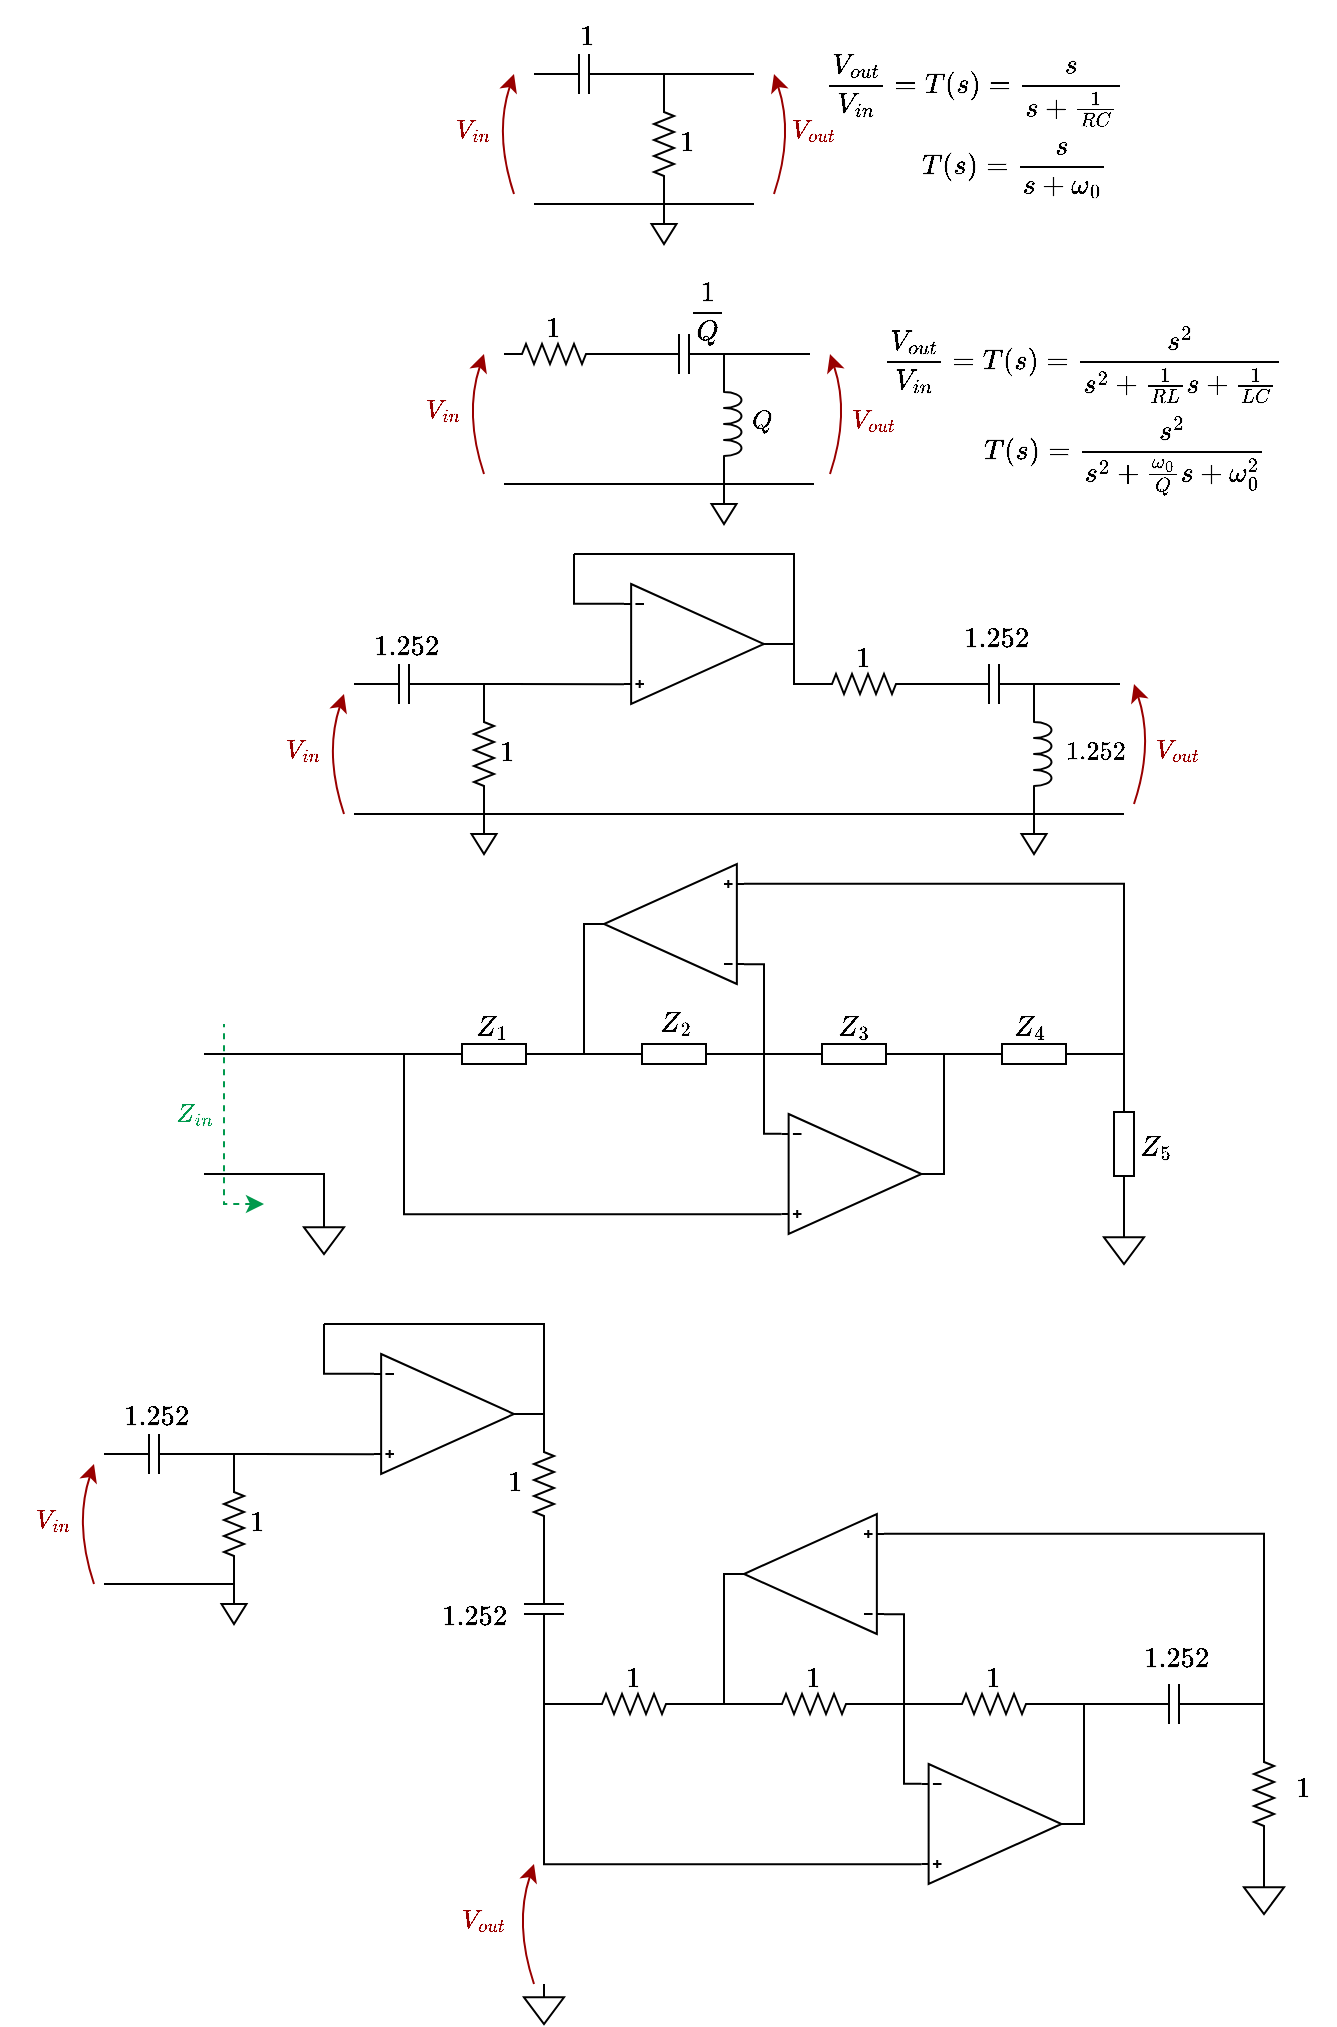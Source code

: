 <mxfile version="21.3.8">
  <diagram name="Page-1" id="eOSrGW5ciw-e_BV0woBC">
    <mxGraphModel dx="1049" dy="660" grid="0" gridSize="5" guides="1" tooltips="1" connect="1" arrows="1" fold="1" page="1" pageScale="1" pageWidth="850" pageHeight="1100" math="1" shadow="0">
      <root>
        <mxCell id="0" />
        <mxCell id="1" parent="0" />
        <mxCell id="_ooCLjamZLpzm85y09nx-1" style="rounded=0;orthogonalLoop=1;jettySize=auto;html=1;exitX=1;exitY=0.5;exitDx=0;exitDy=0;exitPerimeter=0;entryX=1;entryY=0.5;entryDx=0;entryDy=0;entryPerimeter=0;edgeStyle=orthogonalEdgeStyle;strokeWidth=1;endArrow=none;endFill=0;" edge="1" parent="1">
          <mxGeometry relative="1" as="geometry">
            <mxPoint x="420" y="50.0" as="targetPoint" />
            <mxPoint x="405" y="40" as="sourcePoint" />
          </mxGeometry>
        </mxCell>
        <mxCell id="_ooCLjamZLpzm85y09nx-3" style="edgeStyle=orthogonalEdgeStyle;shape=connector;rounded=0;orthogonalLoop=1;jettySize=auto;html=1;exitX=0;exitY=0.5;exitDx=0;exitDy=0;exitPerimeter=0;labelBackgroundColor=default;strokeColor=default;strokeWidth=1;fontFamily=Helvetica;fontSize=11;fontColor=default;endArrow=none;endFill=0;" edge="1" parent="1">
          <mxGeometry relative="1" as="geometry">
            <mxPoint x="355" y="105" as="targetPoint" />
            <mxPoint x="420" y="100.0" as="sourcePoint" />
            <Array as="points">
              <mxPoint x="420" y="105" />
            </Array>
          </mxGeometry>
        </mxCell>
        <mxCell id="_ooCLjamZLpzm85y09nx-4" style="edgeStyle=orthogonalEdgeStyle;shape=connector;rounded=0;orthogonalLoop=1;jettySize=auto;html=1;entryX=0.5;entryY=0;entryDx=0;entryDy=0;entryPerimeter=0;labelBackgroundColor=default;strokeColor=default;strokeWidth=1;fontFamily=Helvetica;fontSize=11;fontColor=default;endArrow=none;endFill=0;" edge="1" parent="1" target="_ooCLjamZLpzm85y09nx-7">
          <mxGeometry relative="1" as="geometry">
            <mxPoint x="420.006" y="100.0" as="sourcePoint" />
          </mxGeometry>
        </mxCell>
        <mxCell id="_ooCLjamZLpzm85y09nx-5" value="" style="endArrow=none;html=1;rounded=0;labelBackgroundColor=default;strokeColor=default;strokeWidth=1;fontFamily=Helvetica;fontSize=11;fontColor=default;shape=connector;" edge="1" parent="1">
          <mxGeometry width="50" height="50" relative="1" as="geometry">
            <mxPoint x="420" y="40" as="sourcePoint" />
            <mxPoint x="465" y="40" as="targetPoint" />
          </mxGeometry>
        </mxCell>
        <mxCell id="_ooCLjamZLpzm85y09nx-6" value="" style="endArrow=none;html=1;rounded=0;labelBackgroundColor=default;strokeColor=default;strokeWidth=1;fontFamily=Helvetica;fontSize=11;fontColor=default;shape=connector;" edge="1" parent="1">
          <mxGeometry width="50" height="50" relative="1" as="geometry">
            <mxPoint x="420" y="105" as="sourcePoint" />
            <mxPoint x="465" y="105" as="targetPoint" />
          </mxGeometry>
        </mxCell>
        <mxCell id="_ooCLjamZLpzm85y09nx-7" value="" style="pointerEvents=1;verticalLabelPosition=bottom;shadow=0;dashed=0;align=center;html=1;verticalAlign=top;shape=mxgraph.electrical.signal_sources.signal_ground;fontFamily=Helvetica;fontSize=11;fontColor=default;" vertex="1" parent="1">
          <mxGeometry x="413.75" y="110" width="12.5" height="15" as="geometry" />
        </mxCell>
        <mxCell id="_ooCLjamZLpzm85y09nx-8" value="$$V_{in}$$" style="text;html=1;strokeColor=none;fillColor=none;align=center;verticalAlign=middle;whiteSpace=wrap;rounded=0;fontSize=11;fontFamily=Helvetica;fontColor=#990000;" vertex="1" parent="1">
          <mxGeometry x="315" y="60" width="20" height="15" as="geometry" />
        </mxCell>
        <mxCell id="_ooCLjamZLpzm85y09nx-9" value="" style="curved=1;endArrow=classic;html=1;rounded=0;labelBackgroundColor=default;strokeColor=#990000;strokeWidth=1;fontFamily=Helvetica;fontSize=11;fontColor=#990000;shape=connector;" edge="1" parent="1">
          <mxGeometry width="50" height="50" relative="1" as="geometry">
            <mxPoint x="345" y="100" as="sourcePoint" />
            <mxPoint x="345" y="40" as="targetPoint" />
            <Array as="points">
              <mxPoint x="335" y="70" />
            </Array>
          </mxGeometry>
        </mxCell>
        <mxCell id="_ooCLjamZLpzm85y09nx-10" value="" style="curved=1;endArrow=classic;html=1;rounded=0;labelBackgroundColor=default;strokeColor=#990000;strokeWidth=1;fontFamily=Helvetica;fontSize=11;fontColor=#990000;shape=connector;" edge="1" parent="1">
          <mxGeometry width="50" height="50" relative="1" as="geometry">
            <mxPoint x="475" y="100" as="sourcePoint" />
            <mxPoint x="475" y="40" as="targetPoint" />
            <Array as="points">
              <mxPoint x="485" y="70" />
            </Array>
          </mxGeometry>
        </mxCell>
        <mxCell id="_ooCLjamZLpzm85y09nx-11" value="$$V_{out}$$" style="text;html=1;strokeColor=none;fillColor=none;align=center;verticalAlign=middle;whiteSpace=wrap;rounded=0;fontSize=11;fontFamily=Helvetica;fontColor=#990000;" vertex="1" parent="1">
          <mxGeometry x="485" y="60" width="20" height="15" as="geometry" />
        </mxCell>
        <mxCell id="_ooCLjamZLpzm85y09nx-17" value="$$1$$" style="pointerEvents=1;verticalLabelPosition=bottom;shadow=0;dashed=0;align=center;html=1;verticalAlign=top;shape=mxgraph.electrical.resistors.resistor_2;movableLabel=1;direction=south;" vertex="1" parent="1">
          <mxGeometry x="415" y="50" width="10" height="50" as="geometry">
            <mxPoint x="11" y="-51" as="offset" />
          </mxGeometry>
        </mxCell>
        <mxCell id="_ooCLjamZLpzm85y09nx-18" value="$$1$$" style="pointerEvents=1;verticalLabelPosition=bottom;shadow=0;dashed=0;align=center;verticalAlign=top;shape=mxgraph.electrical.capacitors.capacitor_1;rotation=0;movableLabel=1;html=1;direction=west;" vertex="1" parent="1">
          <mxGeometry x="355" y="30" width="50" height="20" as="geometry">
            <mxPoint x="1" y="-54" as="offset" />
          </mxGeometry>
        </mxCell>
        <mxCell id="_ooCLjamZLpzm85y09nx-19" value="$$1$$" style="pointerEvents=1;verticalLabelPosition=bottom;shadow=0;dashed=0;align=center;html=1;verticalAlign=top;shape=mxgraph.electrical.resistors.resistor_2;movableLabel=1;" vertex="1" parent="1">
          <mxGeometry x="340" y="175" width="50" height="10" as="geometry">
            <mxPoint x="-1" y="-43" as="offset" />
          </mxGeometry>
        </mxCell>
        <mxCell id="_ooCLjamZLpzm85y09nx-20" style="edgeStyle=orthogonalEdgeStyle;shape=connector;rounded=0;orthogonalLoop=1;jettySize=auto;html=1;labelBackgroundColor=default;strokeColor=default;strokeWidth=1;fontFamily=Helvetica;fontSize=11;fontColor=default;endArrow=none;endFill=0;" edge="1" parent="1">
          <mxGeometry relative="1" as="geometry">
            <mxPoint x="340" y="245" as="targetPoint" />
            <mxPoint x="450" y="245" as="sourcePoint" />
            <Array as="points">
              <mxPoint x="405" y="245" />
            </Array>
          </mxGeometry>
        </mxCell>
        <mxCell id="_ooCLjamZLpzm85y09nx-21" style="edgeStyle=orthogonalEdgeStyle;shape=connector;rounded=0;orthogonalLoop=1;jettySize=auto;html=1;entryX=0.5;entryY=0;entryDx=0;entryDy=0;entryPerimeter=0;labelBackgroundColor=default;strokeColor=default;strokeWidth=1;fontFamily=Helvetica;fontSize=11;fontColor=default;endArrow=none;endFill=0;" edge="1" parent="1" target="_ooCLjamZLpzm85y09nx-24">
          <mxGeometry relative="1" as="geometry">
            <mxPoint x="450.006" y="240.0" as="sourcePoint" />
          </mxGeometry>
        </mxCell>
        <mxCell id="_ooCLjamZLpzm85y09nx-22" value="" style="endArrow=none;html=1;rounded=0;labelBackgroundColor=default;strokeColor=default;strokeWidth=1;fontFamily=Helvetica;fontSize=11;fontColor=default;shape=connector;" edge="1" parent="1">
          <mxGeometry width="50" height="50" relative="1" as="geometry">
            <mxPoint x="448" y="180" as="sourcePoint" />
            <mxPoint x="493" y="180" as="targetPoint" />
          </mxGeometry>
        </mxCell>
        <mxCell id="_ooCLjamZLpzm85y09nx-23" value="" style="endArrow=none;html=1;rounded=0;labelBackgroundColor=default;strokeColor=default;strokeWidth=1;fontFamily=Helvetica;fontSize=11;fontColor=default;shape=connector;" edge="1" parent="1">
          <mxGeometry width="50" height="50" relative="1" as="geometry">
            <mxPoint x="450" y="245" as="sourcePoint" />
            <mxPoint x="495" y="245" as="targetPoint" />
          </mxGeometry>
        </mxCell>
        <mxCell id="_ooCLjamZLpzm85y09nx-24" value="" style="pointerEvents=1;verticalLabelPosition=bottom;shadow=0;dashed=0;align=center;html=1;verticalAlign=top;shape=mxgraph.electrical.signal_sources.signal_ground;fontFamily=Helvetica;fontSize=11;fontColor=default;" vertex="1" parent="1">
          <mxGeometry x="443.75" y="250" width="12.5" height="15" as="geometry" />
        </mxCell>
        <mxCell id="_ooCLjamZLpzm85y09nx-25" value="" style="curved=1;endArrow=classic;html=1;rounded=0;labelBackgroundColor=default;strokeColor=#990000;strokeWidth=1;fontFamily=Helvetica;fontSize=11;fontColor=#990000;shape=connector;" edge="1" parent="1">
          <mxGeometry width="50" height="50" relative="1" as="geometry">
            <mxPoint x="330" y="240" as="sourcePoint" />
            <mxPoint x="330" y="180" as="targetPoint" />
            <Array as="points">
              <mxPoint x="320" y="210" />
            </Array>
          </mxGeometry>
        </mxCell>
        <mxCell id="_ooCLjamZLpzm85y09nx-26" value="" style="curved=1;endArrow=classic;html=1;rounded=0;labelBackgroundColor=default;strokeColor=#990000;strokeWidth=1;fontFamily=Helvetica;fontSize=11;fontColor=#990000;shape=connector;" edge="1" parent="1">
          <mxGeometry width="50" height="50" relative="1" as="geometry">
            <mxPoint x="503" y="240" as="sourcePoint" />
            <mxPoint x="503" y="180" as="targetPoint" />
            <Array as="points">
              <mxPoint x="513" y="210" />
            </Array>
          </mxGeometry>
        </mxCell>
        <mxCell id="_ooCLjamZLpzm85y09nx-27" style="edgeStyle=orthogonalEdgeStyle;shape=connector;rounded=0;orthogonalLoop=1;jettySize=auto;html=1;exitX=0;exitY=0.5;exitDx=0;exitDy=0;exitPerimeter=0;entryX=1;entryY=1;entryDx=0;entryDy=0;entryPerimeter=0;labelBackgroundColor=default;strokeColor=default;strokeWidth=1;fontFamily=Helvetica;fontSize=11;fontColor=default;endArrow=none;endFill=0;" edge="1" parent="1">
          <mxGeometry relative="1" as="geometry">
            <mxPoint x="450" y="190" as="sourcePoint" />
            <mxPoint x="450" y="180" as="targetPoint" />
          </mxGeometry>
        </mxCell>
        <mxCell id="_ooCLjamZLpzm85y09nx-29" style="edgeStyle=orthogonalEdgeStyle;shape=connector;rounded=0;orthogonalLoop=1;jettySize=auto;html=1;exitX=0;exitY=1;exitDx=0;exitDy=0;exitPerimeter=0;entryX=1;entryY=0.5;entryDx=0;entryDy=0;entryPerimeter=0;labelBackgroundColor=default;strokeColor=default;strokeWidth=1;fontFamily=Helvetica;fontSize=11;fontColor=default;endArrow=none;endFill=0;" edge="1" parent="1" target="_ooCLjamZLpzm85y09nx-19">
          <mxGeometry relative="1" as="geometry">
            <mxPoint x="405" y="180" as="sourcePoint" />
          </mxGeometry>
        </mxCell>
        <mxCell id="_ooCLjamZLpzm85y09nx-31" value="$$V_{in}$$" style="text;html=1;strokeColor=none;fillColor=none;align=center;verticalAlign=middle;whiteSpace=wrap;rounded=0;fontSize=11;fontFamily=Helvetica;fontColor=#990000;" vertex="1" parent="1">
          <mxGeometry x="300" y="200" width="20" height="15" as="geometry" />
        </mxCell>
        <mxCell id="_ooCLjamZLpzm85y09nx-33" value="$$\frac{1}{Q}$$" style="pointerEvents=1;verticalLabelPosition=bottom;shadow=0;dashed=0;align=center;verticalAlign=top;shape=mxgraph.electrical.capacitors.capacitor_1;rotation=0;movableLabel=1;html=1;direction=west;" vertex="1" parent="1">
          <mxGeometry x="405" y="170" width="50" height="20" as="geometry">
            <mxPoint x="11" y="-65" as="offset" />
          </mxGeometry>
        </mxCell>
        <mxCell id="_ooCLjamZLpzm85y09nx-34" value="$$Q$$" style="pointerEvents=1;verticalLabelPosition=bottom;shadow=0;dashed=0;align=center;html=1;verticalAlign=top;shape=mxgraph.electrical.inductors.inductor_3;fontFamily=Helvetica;fontSize=11;fontColor=default;movableLabel=1;direction=south;" vertex="1" parent="1">
          <mxGeometry x="450" y="190" width="8.75" height="50" as="geometry">
            <mxPoint x="15" y="-51" as="offset" />
          </mxGeometry>
        </mxCell>
        <mxCell id="_ooCLjamZLpzm85y09nx-38" value="$$\frac{V_{out}}{V_{in}} = T(s) =&amp;nbsp;\frac{s}{s + \frac{1}{RC}}$$" style="text;html=1;strokeColor=none;fillColor=none;align=center;verticalAlign=middle;whiteSpace=wrap;rounded=0;" vertex="1" parent="1">
          <mxGeometry x="495" y="25" width="160" height="45" as="geometry" />
        </mxCell>
        <mxCell id="_ooCLjamZLpzm85y09nx-39" value="$$\frac{V_{out}}{V_{in}} =T(s) =&amp;nbsp;&lt;br&gt;\frac{s^2}{s^2 + \frac{1}{RL}s + \frac{1}{LC}}$$" style="text;html=1;strokeColor=none;fillColor=none;align=center;verticalAlign=middle;whiteSpace=wrap;rounded=0;" vertex="1" parent="1">
          <mxGeometry x="525" y="157.5" width="210" height="55" as="geometry" />
        </mxCell>
        <mxCell id="_ooCLjamZLpzm85y09nx-40" value="$$V_{out}$$" style="text;html=1;strokeColor=none;fillColor=none;align=center;verticalAlign=middle;whiteSpace=wrap;rounded=0;fontSize=11;fontFamily=Helvetica;fontColor=#990000;" vertex="1" parent="1">
          <mxGeometry x="515" y="205" width="20" height="15" as="geometry" />
        </mxCell>
        <mxCell id="_ooCLjamZLpzm85y09nx-41" value="$$T(s) = \frac{s}{s + \omega_0}$$" style="text;html=1;strokeColor=none;fillColor=none;align=center;verticalAlign=middle;whiteSpace=wrap;rounded=0;" vertex="1" parent="1">
          <mxGeometry x="515" y="65" width="160" height="45" as="geometry" />
        </mxCell>
        <mxCell id="_ooCLjamZLpzm85y09nx-42" value="$$T(s) = \frac{s^2}{s^2 + \frac{\omega_0&lt;br&gt;}{Q}s + \omega_0^2}$$" style="text;html=1;strokeColor=none;fillColor=none;align=center;verticalAlign=middle;whiteSpace=wrap;rounded=0;" vertex="1" parent="1">
          <mxGeometry x="545" y="202.5" width="210" height="55" as="geometry" />
        </mxCell>
        <mxCell id="_ooCLjamZLpzm85y09nx-64" style="edgeStyle=orthogonalEdgeStyle;shape=connector;rounded=0;orthogonalLoop=1;jettySize=auto;html=1;exitX=1;exitY=0.5;exitDx=0;exitDy=0;exitPerimeter=0;labelBackgroundColor=default;strokeColor=default;fontFamily=Helvetica;fontSize=11;fontColor=default;endArrow=none;endFill=0;" edge="1" parent="1" source="_ooCLjamZLpzm85y09nx-43">
          <mxGeometry relative="1" as="geometry">
            <mxPoint x="485" y="325" as="targetPoint" />
          </mxGeometry>
        </mxCell>
        <mxCell id="_ooCLjamZLpzm85y09nx-65" style="edgeStyle=orthogonalEdgeStyle;shape=connector;rounded=0;orthogonalLoop=1;jettySize=auto;html=1;exitX=0;exitY=0.165;exitDx=0;exitDy=0;exitPerimeter=0;labelBackgroundColor=default;strokeColor=default;fontFamily=Helvetica;fontSize=11;fontColor=default;endArrow=none;endFill=0;" edge="1" parent="1" source="_ooCLjamZLpzm85y09nx-43">
          <mxGeometry relative="1" as="geometry">
            <mxPoint x="375" y="280" as="targetPoint" />
          </mxGeometry>
        </mxCell>
        <mxCell id="_ooCLjamZLpzm85y09nx-43" value="" style="verticalLabelPosition=bottom;shadow=0;dashed=0;align=center;html=1;verticalAlign=top;shape=stencil(pVXbcoMgFPwaHpsRyEUfU9u+9huIIZUJgoMkaf++R9E2qGGMzjjOnD26uy4cRDStclZyRCJWlTyziL4hQq7MCHaQABPo5A5MIlcqVnCHfJbcMCu0YhLwfVHCHbuHKmv0md/E0bZvC5VzI6zr3lrGuC7pO4r2ANYXTTOtFPgA0srr3PWBmwllPStCvThqsCQKbrlxeOv526t+2mqFtxuHIPLxnBoirzP0YjpPT1/sBDXcU5unBTCsncRTPm+1xaQfKV6iSmaqxsm4Kk0BebSlaHpg2fnL6Is6jnotWb17B42uXegr/7e18S2FUugIpFB3BG4a/hjWweUbp/A9JJNMZFJXPLBggA9yaNAH4dH0pA0PpHoSUrrjIaD6VPT+mOHFwU1jCHnYLfYwjcH3EC/OAa8XBxEvDqJnYk4S2D8Ld2SGix5FHD7Xxsak6z3c7c1rg3FpUPdbboBf);flipV=0;flipH=0;comic=0;fontFamily=Consolas;" vertex="1" parent="1">
          <mxGeometry x="400" y="295" width="70" height="60" as="geometry" />
        </mxCell>
        <mxCell id="_ooCLjamZLpzm85y09nx-63" style="edgeStyle=orthogonalEdgeStyle;shape=connector;rounded=0;orthogonalLoop=1;jettySize=auto;html=1;exitX=0;exitY=0.5;exitDx=0;exitDy=0;exitPerimeter=0;labelBackgroundColor=default;strokeColor=default;fontFamily=Helvetica;fontSize=11;fontColor=default;endArrow=none;endFill=0;" edge="1" parent="1" source="_ooCLjamZLpzm85y09nx-44">
          <mxGeometry relative="1" as="geometry">
            <mxPoint x="375" y="280" as="targetPoint" />
            <Array as="points">
              <mxPoint x="485" y="345" />
            </Array>
          </mxGeometry>
        </mxCell>
        <mxCell id="_ooCLjamZLpzm85y09nx-44" value="$$1$$" style="pointerEvents=1;verticalLabelPosition=bottom;shadow=0;dashed=0;align=center;html=1;verticalAlign=top;shape=mxgraph.electrical.resistors.resistor_2;movableLabel=1;" vertex="1" parent="1">
          <mxGeometry x="495" y="340" width="50" height="10" as="geometry">
            <mxPoint x="-1" y="-43" as="offset" />
          </mxGeometry>
        </mxCell>
        <mxCell id="_ooCLjamZLpzm85y09nx-45" style="edgeStyle=orthogonalEdgeStyle;shape=connector;rounded=0;orthogonalLoop=1;jettySize=auto;html=1;labelBackgroundColor=default;strokeColor=default;strokeWidth=1;fontFamily=Helvetica;fontSize=11;fontColor=default;endArrow=none;endFill=0;" edge="1" parent="1">
          <mxGeometry relative="1" as="geometry">
            <mxPoint x="495" y="410" as="targetPoint" />
            <mxPoint x="605" y="410" as="sourcePoint" />
            <Array as="points">
              <mxPoint x="560" y="410" />
            </Array>
          </mxGeometry>
        </mxCell>
        <mxCell id="_ooCLjamZLpzm85y09nx-46" style="edgeStyle=orthogonalEdgeStyle;shape=connector;rounded=0;orthogonalLoop=1;jettySize=auto;html=1;entryX=0.5;entryY=0;entryDx=0;entryDy=0;entryPerimeter=0;labelBackgroundColor=default;strokeColor=default;strokeWidth=1;fontFamily=Helvetica;fontSize=11;fontColor=default;endArrow=none;endFill=0;" edge="1" parent="1" target="_ooCLjamZLpzm85y09nx-49">
          <mxGeometry relative="1" as="geometry">
            <mxPoint x="605.006" y="405" as="sourcePoint" />
          </mxGeometry>
        </mxCell>
        <mxCell id="_ooCLjamZLpzm85y09nx-47" value="" style="endArrow=none;html=1;rounded=0;labelBackgroundColor=default;strokeColor=default;strokeWidth=1;fontFamily=Helvetica;fontSize=11;fontColor=default;shape=connector;" edge="1" parent="1">
          <mxGeometry width="50" height="50" relative="1" as="geometry">
            <mxPoint x="603" y="345" as="sourcePoint" />
            <mxPoint x="648" y="345" as="targetPoint" />
          </mxGeometry>
        </mxCell>
        <mxCell id="_ooCLjamZLpzm85y09nx-48" value="" style="endArrow=none;html=1;rounded=0;labelBackgroundColor=default;strokeColor=default;strokeWidth=1;fontFamily=Helvetica;fontSize=11;fontColor=default;shape=connector;" edge="1" parent="1">
          <mxGeometry width="50" height="50" relative="1" as="geometry">
            <mxPoint x="605" y="410" as="sourcePoint" />
            <mxPoint x="650" y="410" as="targetPoint" />
          </mxGeometry>
        </mxCell>
        <mxCell id="_ooCLjamZLpzm85y09nx-49" value="" style="pointerEvents=1;verticalLabelPosition=bottom;shadow=0;dashed=0;align=center;html=1;verticalAlign=top;shape=mxgraph.electrical.signal_sources.signal_ground;fontFamily=Helvetica;fontSize=11;fontColor=default;" vertex="1" parent="1">
          <mxGeometry x="598.75" y="415" width="12.5" height="15" as="geometry" />
        </mxCell>
        <mxCell id="_ooCLjamZLpzm85y09nx-50" style="edgeStyle=orthogonalEdgeStyle;shape=connector;rounded=0;orthogonalLoop=1;jettySize=auto;html=1;exitX=0;exitY=0.5;exitDx=0;exitDy=0;exitPerimeter=0;entryX=1;entryY=1;entryDx=0;entryDy=0;entryPerimeter=0;labelBackgroundColor=default;strokeColor=default;strokeWidth=1;fontFamily=Helvetica;fontSize=11;fontColor=default;endArrow=none;endFill=0;" edge="1" parent="1">
          <mxGeometry relative="1" as="geometry">
            <mxPoint x="605" y="355" as="sourcePoint" />
            <mxPoint x="605" y="345" as="targetPoint" />
          </mxGeometry>
        </mxCell>
        <mxCell id="_ooCLjamZLpzm85y09nx-51" style="edgeStyle=orthogonalEdgeStyle;shape=connector;rounded=0;orthogonalLoop=1;jettySize=auto;html=1;exitX=0;exitY=1;exitDx=0;exitDy=0;exitPerimeter=0;entryX=1;entryY=0.5;entryDx=0;entryDy=0;entryPerimeter=0;labelBackgroundColor=default;strokeColor=default;strokeWidth=1;fontFamily=Helvetica;fontSize=11;fontColor=default;endArrow=none;endFill=0;" edge="1" parent="1" target="_ooCLjamZLpzm85y09nx-44">
          <mxGeometry relative="1" as="geometry">
            <mxPoint x="560" y="345" as="sourcePoint" />
          </mxGeometry>
        </mxCell>
        <mxCell id="_ooCLjamZLpzm85y09nx-52" value="$$1.252$$" style="pointerEvents=1;verticalLabelPosition=bottom;shadow=0;dashed=0;align=center;verticalAlign=top;shape=mxgraph.electrical.capacitors.capacitor_1;rotation=0;movableLabel=1;html=1;direction=west;" vertex="1" parent="1">
          <mxGeometry x="560" y="335" width="50" height="20" as="geometry">
            <mxPoint x="1" y="-58" as="offset" />
          </mxGeometry>
        </mxCell>
        <mxCell id="_ooCLjamZLpzm85y09nx-53" value="$$1.252$$" style="pointerEvents=1;verticalLabelPosition=bottom;shadow=0;dashed=0;align=center;html=1;verticalAlign=top;shape=mxgraph.electrical.inductors.inductor_3;fontFamily=Helvetica;fontSize=11;fontColor=default;movableLabel=1;direction=south;" vertex="1" parent="1">
          <mxGeometry x="605" y="355" width="8.75" height="50" as="geometry">
            <mxPoint x="26" y="-50" as="offset" />
          </mxGeometry>
        </mxCell>
        <mxCell id="_ooCLjamZLpzm85y09nx-54" style="rounded=0;orthogonalLoop=1;jettySize=auto;html=1;exitX=1;exitY=0.5;exitDx=0;exitDy=0;exitPerimeter=0;entryX=1;entryY=0.5;entryDx=0;entryDy=0;entryPerimeter=0;edgeStyle=orthogonalEdgeStyle;strokeWidth=1;endArrow=none;endFill=0;" edge="1" parent="1">
          <mxGeometry relative="1" as="geometry">
            <mxPoint x="330" y="355" as="targetPoint" />
            <mxPoint x="315" y="345" as="sourcePoint" />
          </mxGeometry>
        </mxCell>
        <mxCell id="_ooCLjamZLpzm85y09nx-55" style="edgeStyle=orthogonalEdgeStyle;shape=connector;rounded=0;orthogonalLoop=1;jettySize=auto;html=1;exitX=0;exitY=0.5;exitDx=0;exitDy=0;exitPerimeter=0;labelBackgroundColor=default;strokeColor=default;strokeWidth=1;fontFamily=Helvetica;fontSize=11;fontColor=default;endArrow=none;endFill=0;" edge="1" parent="1">
          <mxGeometry relative="1" as="geometry">
            <mxPoint x="265" y="410" as="targetPoint" />
            <mxPoint x="330" y="405" as="sourcePoint" />
            <Array as="points">
              <mxPoint x="330" y="410" />
            </Array>
          </mxGeometry>
        </mxCell>
        <mxCell id="_ooCLjamZLpzm85y09nx-56" style="edgeStyle=orthogonalEdgeStyle;shape=connector;rounded=0;orthogonalLoop=1;jettySize=auto;html=1;entryX=0.5;entryY=0;entryDx=0;entryDy=0;entryPerimeter=0;labelBackgroundColor=default;strokeColor=default;strokeWidth=1;fontFamily=Helvetica;fontSize=11;fontColor=default;endArrow=none;endFill=0;" edge="1" parent="1" target="_ooCLjamZLpzm85y09nx-59">
          <mxGeometry relative="1" as="geometry">
            <mxPoint x="330.006" y="405" as="sourcePoint" />
          </mxGeometry>
        </mxCell>
        <mxCell id="_ooCLjamZLpzm85y09nx-57" value="" style="endArrow=none;html=1;rounded=0;labelBackgroundColor=default;strokeColor=default;strokeWidth=1;fontFamily=Helvetica;fontSize=11;fontColor=default;shape=connector;entryX=0;entryY=0.835;entryDx=0;entryDy=0;entryPerimeter=0;" edge="1" parent="1" target="_ooCLjamZLpzm85y09nx-43">
          <mxGeometry width="50" height="50" relative="1" as="geometry">
            <mxPoint x="330" y="345" as="sourcePoint" />
            <mxPoint x="375" y="345" as="targetPoint" />
          </mxGeometry>
        </mxCell>
        <mxCell id="_ooCLjamZLpzm85y09nx-58" value="" style="endArrow=none;html=1;rounded=0;labelBackgroundColor=default;strokeColor=default;strokeWidth=1;fontFamily=Helvetica;fontSize=11;fontColor=default;shape=connector;" edge="1" parent="1">
          <mxGeometry width="50" height="50" relative="1" as="geometry">
            <mxPoint x="330" y="410" as="sourcePoint" />
            <mxPoint x="495" y="410" as="targetPoint" />
          </mxGeometry>
        </mxCell>
        <mxCell id="_ooCLjamZLpzm85y09nx-59" value="" style="pointerEvents=1;verticalLabelPosition=bottom;shadow=0;dashed=0;align=center;html=1;verticalAlign=top;shape=mxgraph.electrical.signal_sources.signal_ground;fontFamily=Helvetica;fontSize=11;fontColor=default;" vertex="1" parent="1">
          <mxGeometry x="323.75" y="415" width="12.5" height="15" as="geometry" />
        </mxCell>
        <mxCell id="_ooCLjamZLpzm85y09nx-60" value="$$1$$" style="pointerEvents=1;verticalLabelPosition=bottom;shadow=0;dashed=0;align=center;html=1;verticalAlign=top;shape=mxgraph.electrical.resistors.resistor_2;movableLabel=1;direction=south;" vertex="1" parent="1">
          <mxGeometry x="325" y="355" width="10" height="50" as="geometry">
            <mxPoint x="11" y="-51" as="offset" />
          </mxGeometry>
        </mxCell>
        <mxCell id="_ooCLjamZLpzm85y09nx-61" value="$$1.252$$" style="pointerEvents=1;verticalLabelPosition=bottom;shadow=0;dashed=0;align=center;verticalAlign=top;shape=mxgraph.electrical.capacitors.capacitor_1;rotation=0;movableLabel=1;html=1;direction=west;" vertex="1" parent="1">
          <mxGeometry x="265" y="335" width="50" height="20" as="geometry">
            <mxPoint x="1" y="-54" as="offset" />
          </mxGeometry>
        </mxCell>
        <mxCell id="_ooCLjamZLpzm85y09nx-69" value="" style="curved=1;endArrow=classic;html=1;rounded=0;labelBackgroundColor=default;strokeColor=#990000;strokeWidth=1;fontFamily=Helvetica;fontSize=11;fontColor=#990000;shape=connector;" edge="1" parent="1">
          <mxGeometry width="50" height="50" relative="1" as="geometry">
            <mxPoint x="260" y="410" as="sourcePoint" />
            <mxPoint x="260" y="350" as="targetPoint" />
            <Array as="points">
              <mxPoint x="250" y="380" />
            </Array>
          </mxGeometry>
        </mxCell>
        <mxCell id="_ooCLjamZLpzm85y09nx-70" value="$$V_{in}$$" style="text;html=1;strokeColor=none;fillColor=none;align=center;verticalAlign=middle;whiteSpace=wrap;rounded=0;fontSize=11;fontFamily=Helvetica;fontColor=#990000;" vertex="1" parent="1">
          <mxGeometry x="230" y="370" width="20" height="15" as="geometry" />
        </mxCell>
        <mxCell id="_ooCLjamZLpzm85y09nx-71" value="" style="curved=1;endArrow=classic;html=1;rounded=0;labelBackgroundColor=default;strokeColor=#990000;strokeWidth=1;fontFamily=Helvetica;fontSize=11;fontColor=#990000;shape=connector;" edge="1" parent="1">
          <mxGeometry width="50" height="50" relative="1" as="geometry">
            <mxPoint x="655" y="405" as="sourcePoint" />
            <mxPoint x="655" y="345" as="targetPoint" />
            <Array as="points">
              <mxPoint x="665" y="375" />
            </Array>
          </mxGeometry>
        </mxCell>
        <mxCell id="_ooCLjamZLpzm85y09nx-72" value="$$V_{out}$$" style="text;html=1;strokeColor=none;fillColor=none;align=center;verticalAlign=middle;whiteSpace=wrap;rounded=0;fontSize=11;fontFamily=Helvetica;fontColor=#990000;" vertex="1" parent="1">
          <mxGeometry x="667" y="370" width="20" height="15" as="geometry" />
        </mxCell>
        <mxCell id="_ooCLjamZLpzm85y09nx-105" style="edgeStyle=orthogonalEdgeStyle;shape=connector;rounded=0;orthogonalLoop=1;jettySize=auto;html=1;exitX=0;exitY=0.165;exitDx=0;exitDy=0;exitPerimeter=0;labelBackgroundColor=default;strokeColor=default;fontFamily=Helvetica;fontSize=11;fontColor=default;endArrow=none;endFill=0;" edge="1" parent="1" source="_ooCLjamZLpzm85y09nx-73">
          <mxGeometry relative="1" as="geometry">
            <mxPoint x="470" y="530" as="targetPoint" />
            <Array as="points">
              <mxPoint x="470" y="485" />
            </Array>
          </mxGeometry>
        </mxCell>
        <mxCell id="_ooCLjamZLpzm85y09nx-106" style="edgeStyle=orthogonalEdgeStyle;shape=connector;rounded=0;orthogonalLoop=1;jettySize=auto;html=1;exitX=0;exitY=0.835;exitDx=0;exitDy=0;exitPerimeter=0;labelBackgroundColor=default;strokeColor=default;fontFamily=Helvetica;fontSize=11;fontColor=default;endArrow=none;endFill=0;" edge="1" parent="1" source="_ooCLjamZLpzm85y09nx-73">
          <mxGeometry relative="1" as="geometry">
            <mxPoint x="650" y="530" as="targetPoint" />
            <Array as="points">
              <mxPoint x="650" y="445" />
            </Array>
          </mxGeometry>
        </mxCell>
        <mxCell id="_ooCLjamZLpzm85y09nx-112" style="edgeStyle=orthogonalEdgeStyle;shape=connector;rounded=0;orthogonalLoop=1;jettySize=auto;html=1;exitX=1;exitY=0.5;exitDx=0;exitDy=0;exitPerimeter=0;labelBackgroundColor=default;strokeColor=default;fontFamily=Helvetica;fontSize=11;fontColor=default;endArrow=none;endFill=0;" edge="1" parent="1" source="_ooCLjamZLpzm85y09nx-73">
          <mxGeometry relative="1" as="geometry">
            <mxPoint x="380" y="530" as="targetPoint" />
            <Array as="points">
              <mxPoint x="380" y="465" />
            </Array>
          </mxGeometry>
        </mxCell>
        <mxCell id="_ooCLjamZLpzm85y09nx-73" value="" style="verticalLabelPosition=bottom;shadow=0;dashed=0;align=center;html=1;verticalAlign=top;shape=stencil(pVXbcoMgFPwaHpsRyEUfU9u+9huIIZUJgoMkaf++R9E2qGGMzjjOnD26uy4cRDStclZyRCJWlTyziL4hQq7MCHaQABPo5A5MIlcqVnCHfJbcMCu0YhLwfVHCHbuHKmv0md/E0bZvC5VzI6zr3lrGuC7pO4r2ANYXTTOtFPgA0srr3PWBmwllPStCvThqsCQKbrlxeOv526t+2mqFtxuHIPLxnBoirzP0YjpPT1/sBDXcU5unBTCsncRTPm+1xaQfKV6iSmaqxsm4Kk0BebSlaHpg2fnL6Is6jnotWb17B42uXegr/7e18S2FUugIpFB3BG4a/hjWweUbp/A9JJNMZFJXPLBggA9yaNAH4dH0pA0PpHoSUrrjIaD6VPT+mOHFwU1jCHnYLfYwjcH3EC/OAa8XBxEvDqJnYk4S2D8Ld2SGix5FHD7Xxsak6z3c7c1rg3FpUPdbboBf);flipV=0;flipH=0;comic=0;fontFamily=Consolas;rotation=-180;" vertex="1" parent="1">
          <mxGeometry x="390" y="435" width="70" height="60" as="geometry" />
        </mxCell>
        <mxCell id="_ooCLjamZLpzm85y09nx-104" style="edgeStyle=orthogonalEdgeStyle;shape=connector;rounded=0;orthogonalLoop=1;jettySize=auto;html=1;exitX=0;exitY=0.165;exitDx=0;exitDy=0;exitPerimeter=0;labelBackgroundColor=default;strokeColor=default;fontFamily=Helvetica;fontSize=11;fontColor=default;endArrow=none;endFill=0;" edge="1" parent="1" source="_ooCLjamZLpzm85y09nx-74">
          <mxGeometry relative="1" as="geometry">
            <mxPoint x="470" y="530" as="targetPoint" />
            <Array as="points">
              <mxPoint x="470" y="570" />
            </Array>
          </mxGeometry>
        </mxCell>
        <mxCell id="_ooCLjamZLpzm85y09nx-108" style="edgeStyle=orthogonalEdgeStyle;shape=connector;rounded=0;orthogonalLoop=1;jettySize=auto;html=1;exitX=0;exitY=0.835;exitDx=0;exitDy=0;exitPerimeter=0;labelBackgroundColor=default;strokeColor=default;fontFamily=Helvetica;fontSize=11;fontColor=default;endArrow=none;endFill=0;" edge="1" parent="1" source="_ooCLjamZLpzm85y09nx-74">
          <mxGeometry relative="1" as="geometry">
            <mxPoint x="290" y="530" as="targetPoint" />
            <Array as="points">
              <mxPoint x="290" y="610" />
            </Array>
          </mxGeometry>
        </mxCell>
        <mxCell id="_ooCLjamZLpzm85y09nx-111" style="edgeStyle=orthogonalEdgeStyle;shape=connector;rounded=0;orthogonalLoop=1;jettySize=auto;html=1;exitX=1;exitY=0.5;exitDx=0;exitDy=0;exitPerimeter=0;labelBackgroundColor=default;strokeColor=default;fontFamily=Helvetica;fontSize=11;fontColor=default;endArrow=none;endFill=0;" edge="1" parent="1" source="_ooCLjamZLpzm85y09nx-74">
          <mxGeometry relative="1" as="geometry">
            <mxPoint x="560" y="530" as="targetPoint" />
            <Array as="points">
              <mxPoint x="560" y="590" />
            </Array>
          </mxGeometry>
        </mxCell>
        <mxCell id="_ooCLjamZLpzm85y09nx-74" value="" style="verticalLabelPosition=bottom;shadow=0;dashed=0;align=center;html=1;verticalAlign=top;shape=stencil(pVXbcoMgFPwaHpsRyEUfU9u+9huIIZUJgoMkaf++R9E2qGGMzjjOnD26uy4cRDStclZyRCJWlTyziL4hQq7MCHaQABPo5A5MIlcqVnCHfJbcMCu0YhLwfVHCHbuHKmv0md/E0bZvC5VzI6zr3lrGuC7pO4r2ANYXTTOtFPgA0srr3PWBmwllPStCvThqsCQKbrlxeOv526t+2mqFtxuHIPLxnBoirzP0YjpPT1/sBDXcU5unBTCsncRTPm+1xaQfKV6iSmaqxsm4Kk0BebSlaHpg2fnL6Is6jnotWb17B42uXegr/7e18S2FUugIpFB3BG4a/hjWweUbp/A9JJNMZFJXPLBggA9yaNAH4dH0pA0PpHoSUrrjIaD6VPT+mOHFwU1jCHnYLfYwjcH3EC/OAa8XBxEvDqJnYk4S2D8Ld2SGix5FHD7Xxsak6z3c7c1rg3FpUPdbboBf);flipV=0;flipH=0;comic=0;fontFamily=Consolas;rotation=0;" vertex="1" parent="1">
          <mxGeometry x="478.75" y="560" width="70" height="60" as="geometry" />
        </mxCell>
        <mxCell id="_ooCLjamZLpzm85y09nx-99" style="edgeStyle=orthogonalEdgeStyle;shape=connector;rounded=0;orthogonalLoop=1;jettySize=auto;html=1;exitX=1;exitY=0.5;exitDx=0;exitDy=0;exitPerimeter=0;entryX=0;entryY=0.5;entryDx=0;entryDy=0;entryPerimeter=0;labelBackgroundColor=default;strokeColor=default;fontFamily=Helvetica;fontSize=11;fontColor=default;endArrow=none;endFill=0;" edge="1" parent="1" source="_ooCLjamZLpzm85y09nx-89" target="_ooCLjamZLpzm85y09nx-92">
          <mxGeometry relative="1" as="geometry" />
        </mxCell>
        <mxCell id="_ooCLjamZLpzm85y09nx-89" value="$$Z_3$$" style="pointerEvents=1;verticalLabelPosition=bottom;shadow=0;dashed=0;align=center;html=1;verticalAlign=top;shape=mxgraph.electrical.resistors.resistor_1;movableLabel=1;" vertex="1" parent="1">
          <mxGeometry x="490" y="525" width="50" height="10" as="geometry">
            <mxPoint y="-44" as="offset" />
          </mxGeometry>
        </mxCell>
        <mxCell id="_ooCLjamZLpzm85y09nx-97" style="edgeStyle=orthogonalEdgeStyle;shape=connector;rounded=0;orthogonalLoop=1;jettySize=auto;html=1;exitX=1;exitY=0.5;exitDx=0;exitDy=0;exitPerimeter=0;labelBackgroundColor=default;strokeColor=default;fontFamily=Helvetica;fontSize=11;fontColor=default;endArrow=none;endFill=0;entryX=0;entryY=0.5;entryDx=0;entryDy=0;entryPerimeter=0;" edge="1" parent="1" source="_ooCLjamZLpzm85y09nx-91" target="_ooCLjamZLpzm85y09nx-89">
          <mxGeometry relative="1" as="geometry">
            <mxPoint x="485" y="530" as="targetPoint" />
          </mxGeometry>
        </mxCell>
        <mxCell id="_ooCLjamZLpzm85y09nx-91" value="$$Z_2$$" style="pointerEvents=1;verticalLabelPosition=bottom;shadow=0;dashed=0;align=center;html=1;verticalAlign=top;shape=mxgraph.electrical.resistors.resistor_1;movableLabel=1;" vertex="1" parent="1">
          <mxGeometry x="400" y="525" width="50" height="10" as="geometry">
            <mxPoint x="1" y="-46" as="offset" />
          </mxGeometry>
        </mxCell>
        <mxCell id="_ooCLjamZLpzm85y09nx-100" style="edgeStyle=orthogonalEdgeStyle;shape=connector;rounded=0;orthogonalLoop=1;jettySize=auto;html=1;exitX=1;exitY=0.5;exitDx=0;exitDy=0;exitPerimeter=0;entryX=0;entryY=0.5;entryDx=0;entryDy=0;entryPerimeter=0;labelBackgroundColor=default;strokeColor=default;fontFamily=Helvetica;fontSize=11;fontColor=default;endArrow=none;endFill=0;" edge="1" parent="1" source="_ooCLjamZLpzm85y09nx-92">
          <mxGeometry relative="1" as="geometry">
            <mxPoint x="650" y="550" as="targetPoint" />
          </mxGeometry>
        </mxCell>
        <mxCell id="_ooCLjamZLpzm85y09nx-92" value="$$Z_4$$" style="pointerEvents=1;verticalLabelPosition=bottom;shadow=0;dashed=0;align=center;html=1;verticalAlign=top;shape=mxgraph.electrical.resistors.resistor_1;movableLabel=1;" vertex="1" parent="1">
          <mxGeometry x="580" y="525" width="50" height="10" as="geometry">
            <mxPoint x="-2" y="-44" as="offset" />
          </mxGeometry>
        </mxCell>
        <mxCell id="_ooCLjamZLpzm85y09nx-95" style="edgeStyle=orthogonalEdgeStyle;rounded=0;orthogonalLoop=1;jettySize=auto;html=1;exitX=0;exitY=0.5;exitDx=0;exitDy=0;exitPerimeter=0;endArrow=none;endFill=0;" edge="1" parent="1" source="_ooCLjamZLpzm85y09nx-93">
          <mxGeometry relative="1" as="geometry">
            <mxPoint x="190" y="530" as="targetPoint" />
          </mxGeometry>
        </mxCell>
        <mxCell id="_ooCLjamZLpzm85y09nx-96" style="edgeStyle=orthogonalEdgeStyle;shape=connector;rounded=0;orthogonalLoop=1;jettySize=auto;html=1;exitX=1;exitY=0.5;exitDx=0;exitDy=0;exitPerimeter=0;entryX=0;entryY=0.5;entryDx=0;entryDy=0;entryPerimeter=0;labelBackgroundColor=default;strokeColor=default;fontFamily=Helvetica;fontSize=11;fontColor=default;endArrow=none;endFill=0;" edge="1" parent="1" source="_ooCLjamZLpzm85y09nx-93" target="_ooCLjamZLpzm85y09nx-91">
          <mxGeometry relative="1" as="geometry" />
        </mxCell>
        <mxCell id="_ooCLjamZLpzm85y09nx-93" value="$$Z_1$$" style="pointerEvents=1;verticalLabelPosition=bottom;shadow=0;dashed=0;align=center;html=1;verticalAlign=top;shape=mxgraph.electrical.resistors.resistor_1;movableLabel=1;" vertex="1" parent="1">
          <mxGeometry x="310" y="525" width="50" height="10" as="geometry">
            <mxPoint x="-1" y="-44" as="offset" />
          </mxGeometry>
        </mxCell>
        <mxCell id="_ooCLjamZLpzm85y09nx-101" style="edgeStyle=orthogonalEdgeStyle;shape=connector;rounded=0;orthogonalLoop=1;jettySize=auto;html=1;exitX=1;exitY=0.5;exitDx=0;exitDy=0;exitPerimeter=0;entryX=0.5;entryY=0;entryDx=0;entryDy=0;entryPerimeter=0;labelBackgroundColor=default;strokeColor=default;fontFamily=Helvetica;fontSize=11;fontColor=default;endArrow=none;endFill=0;" edge="1" parent="1">
          <mxGeometry relative="1" as="geometry">
            <mxPoint x="650" y="600" as="sourcePoint" />
            <mxPoint x="650" y="615" as="targetPoint" />
          </mxGeometry>
        </mxCell>
        <mxCell id="_ooCLjamZLpzm85y09nx-109" value="$$Z_5$$" style="pointerEvents=1;verticalLabelPosition=bottom;shadow=0;dashed=0;align=center;html=1;verticalAlign=top;shape=mxgraph.electrical.resistors.resistor_1;movableLabel=1;direction=south;" vertex="1" parent="1">
          <mxGeometry x="645" y="550" width="10" height="50" as="geometry">
            <mxPoint x="16" y="-49" as="offset" />
          </mxGeometry>
        </mxCell>
        <mxCell id="_ooCLjamZLpzm85y09nx-119" style="edgeStyle=orthogonalEdgeStyle;shape=connector;rounded=0;orthogonalLoop=1;jettySize=auto;html=1;exitX=0.5;exitY=0;exitDx=0;exitDy=0;exitPerimeter=0;labelBackgroundColor=default;strokeColor=default;fontFamily=Helvetica;fontSize=11;fontColor=default;endArrow=none;endFill=0;" edge="1" parent="1" source="_ooCLjamZLpzm85y09nx-116">
          <mxGeometry relative="1" as="geometry">
            <mxPoint x="190" y="590" as="targetPoint" />
            <Array as="points">
              <mxPoint x="250" y="590" />
            </Array>
          </mxGeometry>
        </mxCell>
        <mxCell id="_ooCLjamZLpzm85y09nx-116" value="" style="pointerEvents=1;verticalLabelPosition=bottom;shadow=0;dashed=0;align=center;html=1;verticalAlign=top;shape=mxgraph.electrical.signal_sources.signal_ground;fontFamily=Helvetica;fontSize=11;fontColor=default;" vertex="1" parent="1">
          <mxGeometry x="240" y="610" width="20" height="20" as="geometry" />
        </mxCell>
        <mxCell id="_ooCLjamZLpzm85y09nx-118" value="" style="pointerEvents=1;verticalLabelPosition=bottom;shadow=0;dashed=0;align=center;html=1;verticalAlign=top;shape=mxgraph.electrical.signal_sources.signal_ground;fontFamily=Helvetica;fontSize=11;fontColor=default;" vertex="1" parent="1">
          <mxGeometry x="640" y="615" width="20" height="20" as="geometry" />
        </mxCell>
        <mxCell id="_ooCLjamZLpzm85y09nx-120" value="" style="endArrow=none;html=1;rounded=0;labelBackgroundColor=default;strokeColor=#00994D;fontFamily=Helvetica;fontSize=11;fontColor=default;shape=connector;startArrow=classic;startFill=1;dashed=1;" edge="1" parent="1">
          <mxGeometry width="50" height="50" relative="1" as="geometry">
            <mxPoint x="220" y="605" as="sourcePoint" />
            <mxPoint x="200" y="515" as="targetPoint" />
            <Array as="points">
              <mxPoint x="200" y="605" />
            </Array>
          </mxGeometry>
        </mxCell>
        <mxCell id="_ooCLjamZLpzm85y09nx-122" value="$$Z_{in}$$" style="text;html=1;strokeColor=none;fillColor=none;align=center;verticalAlign=middle;whiteSpace=wrap;rounded=0;fontSize=11;fontFamily=Helvetica;fontColor=#00994D;" vertex="1" parent="1">
          <mxGeometry x="155" y="545" width="60" height="30" as="geometry" />
        </mxCell>
        <mxCell id="_ooCLjamZLpzm85y09nx-125" style="edgeStyle=orthogonalEdgeStyle;shape=connector;rounded=0;orthogonalLoop=1;jettySize=auto;html=1;exitX=0;exitY=0.165;exitDx=0;exitDy=0;exitPerimeter=0;labelBackgroundColor=default;strokeColor=default;fontFamily=Helvetica;fontSize=11;fontColor=default;endArrow=none;endFill=0;" edge="1" parent="1" source="_ooCLjamZLpzm85y09nx-128">
          <mxGeometry relative="1" as="geometry">
            <mxPoint x="540" y="855" as="targetPoint" />
            <Array as="points">
              <mxPoint x="540" y="810" />
            </Array>
          </mxGeometry>
        </mxCell>
        <mxCell id="_ooCLjamZLpzm85y09nx-126" style="edgeStyle=orthogonalEdgeStyle;shape=connector;rounded=0;orthogonalLoop=1;jettySize=auto;html=1;exitX=0;exitY=0.835;exitDx=0;exitDy=0;exitPerimeter=0;labelBackgroundColor=default;strokeColor=default;fontFamily=Helvetica;fontSize=11;fontColor=default;endArrow=none;endFill=0;" edge="1" parent="1" source="_ooCLjamZLpzm85y09nx-128">
          <mxGeometry relative="1" as="geometry">
            <mxPoint x="720" y="855" as="targetPoint" />
            <Array as="points">
              <mxPoint x="720" y="770" />
            </Array>
          </mxGeometry>
        </mxCell>
        <mxCell id="_ooCLjamZLpzm85y09nx-127" style="edgeStyle=orthogonalEdgeStyle;shape=connector;rounded=0;orthogonalLoop=1;jettySize=auto;html=1;exitX=1;exitY=0.5;exitDx=0;exitDy=0;exitPerimeter=0;labelBackgroundColor=default;strokeColor=default;fontFamily=Helvetica;fontSize=11;fontColor=default;endArrow=none;endFill=0;" edge="1" parent="1" source="_ooCLjamZLpzm85y09nx-128">
          <mxGeometry relative="1" as="geometry">
            <mxPoint x="450" y="855" as="targetPoint" />
            <Array as="points">
              <mxPoint x="450" y="790" />
            </Array>
          </mxGeometry>
        </mxCell>
        <mxCell id="_ooCLjamZLpzm85y09nx-128" value="" style="verticalLabelPosition=bottom;shadow=0;dashed=0;align=center;html=1;verticalAlign=top;shape=stencil(pVXbcoMgFPwaHpsRyEUfU9u+9huIIZUJgoMkaf++R9E2qGGMzjjOnD26uy4cRDStclZyRCJWlTyziL4hQq7MCHaQABPo5A5MIlcqVnCHfJbcMCu0YhLwfVHCHbuHKmv0md/E0bZvC5VzI6zr3lrGuC7pO4r2ANYXTTOtFPgA0srr3PWBmwllPStCvThqsCQKbrlxeOv526t+2mqFtxuHIPLxnBoirzP0YjpPT1/sBDXcU5unBTCsncRTPm+1xaQfKV6iSmaqxsm4Kk0BebSlaHpg2fnL6Is6jnotWb17B42uXegr/7e18S2FUugIpFB3BG4a/hjWweUbp/A9JJNMZFJXPLBggA9yaNAH4dH0pA0PpHoSUrrjIaD6VPT+mOHFwU1jCHnYLfYwjcH3EC/OAa8XBxEvDqJnYk4S2D8Ld2SGix5FHD7Xxsak6z3c7c1rg3FpUPdbboBf);flipV=0;flipH=0;comic=0;fontFamily=Consolas;rotation=-180;" vertex="1" parent="1">
          <mxGeometry x="460" y="760" width="70" height="60" as="geometry" />
        </mxCell>
        <mxCell id="_ooCLjamZLpzm85y09nx-129" style="edgeStyle=orthogonalEdgeStyle;shape=connector;rounded=0;orthogonalLoop=1;jettySize=auto;html=1;exitX=0;exitY=0.165;exitDx=0;exitDy=0;exitPerimeter=0;labelBackgroundColor=default;strokeColor=default;fontFamily=Helvetica;fontSize=11;fontColor=default;endArrow=none;endFill=0;" edge="1" parent="1" source="_ooCLjamZLpzm85y09nx-132">
          <mxGeometry relative="1" as="geometry">
            <mxPoint x="540" y="855" as="targetPoint" />
            <Array as="points">
              <mxPoint x="540" y="895" />
            </Array>
          </mxGeometry>
        </mxCell>
        <mxCell id="_ooCLjamZLpzm85y09nx-130" style="edgeStyle=orthogonalEdgeStyle;shape=connector;rounded=0;orthogonalLoop=1;jettySize=auto;html=1;exitX=0;exitY=0.835;exitDx=0;exitDy=0;exitPerimeter=0;labelBackgroundColor=default;strokeColor=default;fontFamily=Helvetica;fontSize=11;fontColor=default;endArrow=none;endFill=0;" edge="1" parent="1" source="_ooCLjamZLpzm85y09nx-132">
          <mxGeometry relative="1" as="geometry">
            <mxPoint x="360" y="855" as="targetPoint" />
            <Array as="points">
              <mxPoint x="360" y="935" />
            </Array>
          </mxGeometry>
        </mxCell>
        <mxCell id="_ooCLjamZLpzm85y09nx-131" style="edgeStyle=orthogonalEdgeStyle;shape=connector;rounded=0;orthogonalLoop=1;jettySize=auto;html=1;exitX=1;exitY=0.5;exitDx=0;exitDy=0;exitPerimeter=0;labelBackgroundColor=default;strokeColor=default;fontFamily=Helvetica;fontSize=11;fontColor=default;endArrow=none;endFill=0;" edge="1" parent="1" source="_ooCLjamZLpzm85y09nx-132">
          <mxGeometry relative="1" as="geometry">
            <mxPoint x="630" y="855" as="targetPoint" />
            <Array as="points">
              <mxPoint x="630" y="915" />
            </Array>
          </mxGeometry>
        </mxCell>
        <mxCell id="_ooCLjamZLpzm85y09nx-132" value="" style="verticalLabelPosition=bottom;shadow=0;dashed=0;align=center;html=1;verticalAlign=top;shape=stencil(pVXbcoMgFPwaHpsRyEUfU9u+9huIIZUJgoMkaf++R9E2qGGMzjjOnD26uy4cRDStclZyRCJWlTyziL4hQq7MCHaQABPo5A5MIlcqVnCHfJbcMCu0YhLwfVHCHbuHKmv0md/E0bZvC5VzI6zr3lrGuC7pO4r2ANYXTTOtFPgA0srr3PWBmwllPStCvThqsCQKbrlxeOv526t+2mqFtxuHIPLxnBoirzP0YjpPT1/sBDXcU5unBTCsncRTPm+1xaQfKV6iSmaqxsm4Kk0BebSlaHpg2fnL6Is6jnotWb17B42uXegr/7e18S2FUugIpFB3BG4a/hjWweUbp/A9JJNMZFJXPLBggA9yaNAH4dH0pA0PpHoSUrrjIaD6VPT+mOHFwU1jCHnYLfYwjcH3EC/OAa8XBxEvDqJnYk4S2D8Ld2SGix5FHD7Xxsak6z3c7c1rg3FpUPdbboBf);flipV=0;flipH=0;comic=0;fontFamily=Consolas;rotation=0;" vertex="1" parent="1">
          <mxGeometry x="548.75" y="885" width="70" height="60" as="geometry" />
        </mxCell>
        <mxCell id="_ooCLjamZLpzm85y09nx-133" style="edgeStyle=orthogonalEdgeStyle;shape=connector;rounded=0;orthogonalLoop=1;jettySize=auto;html=1;entryX=1;entryY=0.5;entryDx=0;entryDy=0;entryPerimeter=0;labelBackgroundColor=default;strokeColor=default;fontFamily=Helvetica;fontSize=11;fontColor=default;endArrow=none;endFill=0;" edge="1" parent="1" target="_ooCLjamZLpzm85y09nx-176">
          <mxGeometry relative="1" as="geometry">
            <mxPoint x="610" y="855" as="sourcePoint" />
            <mxPoint x="650" y="854.74" as="targetPoint" />
            <Array as="points">
              <mxPoint x="650" y="855" />
              <mxPoint x="650" y="855" />
            </Array>
          </mxGeometry>
        </mxCell>
        <mxCell id="_ooCLjamZLpzm85y09nx-135" style="edgeStyle=orthogonalEdgeStyle;shape=connector;rounded=0;orthogonalLoop=1;jettySize=auto;html=1;exitX=1;exitY=0.5;exitDx=0;exitDy=0;exitPerimeter=0;labelBackgroundColor=default;strokeColor=default;fontFamily=Helvetica;fontSize=11;fontColor=default;endArrow=none;endFill=0;entryX=0;entryY=0.5;entryDx=0;entryDy=0;entryPerimeter=0;" edge="1" parent="1">
          <mxGeometry relative="1" as="geometry">
            <mxPoint x="560" y="855" as="targetPoint" />
            <mxPoint x="520" y="855" as="sourcePoint" />
            <Array as="points">
              <mxPoint x="540" y="855" />
              <mxPoint x="540" y="855" />
            </Array>
          </mxGeometry>
        </mxCell>
        <mxCell id="_ooCLjamZLpzm85y09nx-137" style="edgeStyle=orthogonalEdgeStyle;shape=connector;rounded=0;orthogonalLoop=1;jettySize=auto;html=1;exitX=1;exitY=0.5;exitDx=0;exitDy=0;exitPerimeter=0;entryX=0;entryY=0.5;entryDx=0;entryDy=0;entryPerimeter=0;labelBackgroundColor=default;strokeColor=default;fontFamily=Helvetica;fontSize=11;fontColor=default;endArrow=none;endFill=0;" edge="1" parent="1">
          <mxGeometry relative="1" as="geometry">
            <mxPoint x="720" y="875" as="targetPoint" />
            <mxPoint x="700" y="855" as="sourcePoint" />
          </mxGeometry>
        </mxCell>
        <mxCell id="_ooCLjamZLpzm85y09nx-139" style="edgeStyle=orthogonalEdgeStyle;rounded=0;orthogonalLoop=1;jettySize=auto;html=1;exitX=0;exitY=0.5;exitDx=0;exitDy=0;exitPerimeter=0;endArrow=none;endFill=0;" edge="1" parent="1">
          <mxGeometry relative="1" as="geometry">
            <mxPoint x="360" y="855" as="targetPoint" />
            <mxPoint x="380" y="855" as="sourcePoint" />
          </mxGeometry>
        </mxCell>
        <mxCell id="_ooCLjamZLpzm85y09nx-140" style="edgeStyle=orthogonalEdgeStyle;shape=connector;rounded=0;orthogonalLoop=1;jettySize=auto;html=1;exitX=1;exitY=0.5;exitDx=0;exitDy=0;exitPerimeter=0;entryX=0;entryY=0.5;entryDx=0;entryDy=0;entryPerimeter=0;labelBackgroundColor=default;strokeColor=default;fontFamily=Helvetica;fontSize=11;fontColor=default;endArrow=none;endFill=0;" edge="1" parent="1">
          <mxGeometry relative="1" as="geometry">
            <mxPoint x="430" y="855" as="sourcePoint" />
            <mxPoint x="470" y="855" as="targetPoint" />
            <Array as="points">
              <mxPoint x="445" y="855" />
              <mxPoint x="445" y="855" />
            </Array>
          </mxGeometry>
        </mxCell>
        <mxCell id="_ooCLjamZLpzm85y09nx-142" style="edgeStyle=orthogonalEdgeStyle;shape=connector;rounded=0;orthogonalLoop=1;jettySize=auto;html=1;exitX=1;exitY=0.5;exitDx=0;exitDy=0;exitPerimeter=0;entryX=0.5;entryY=0;entryDx=0;entryDy=0;entryPerimeter=0;labelBackgroundColor=default;strokeColor=default;fontFamily=Helvetica;fontSize=11;fontColor=default;endArrow=none;endFill=0;" edge="1" parent="1">
          <mxGeometry relative="1" as="geometry">
            <mxPoint x="720" y="925" as="sourcePoint" />
            <mxPoint x="720" y="940" as="targetPoint" />
          </mxGeometry>
        </mxCell>
        <mxCell id="_ooCLjamZLpzm85y09nx-146" value="" style="pointerEvents=1;verticalLabelPosition=bottom;shadow=0;dashed=0;align=center;html=1;verticalAlign=top;shape=mxgraph.electrical.signal_sources.signal_ground;fontFamily=Helvetica;fontSize=11;fontColor=default;" vertex="1" parent="1">
          <mxGeometry x="710" y="940" width="20" height="20" as="geometry" />
        </mxCell>
        <mxCell id="_ooCLjamZLpzm85y09nx-149" style="edgeStyle=orthogonalEdgeStyle;shape=connector;rounded=0;orthogonalLoop=1;jettySize=auto;html=1;exitX=1;exitY=0.5;exitDx=0;exitDy=0;exitPerimeter=0;labelBackgroundColor=default;strokeColor=default;fontFamily=Helvetica;fontSize=11;fontColor=default;endArrow=none;endFill=0;" edge="1" parent="1" source="_ooCLjamZLpzm85y09nx-151">
          <mxGeometry relative="1" as="geometry">
            <mxPoint x="360" y="710" as="targetPoint" />
          </mxGeometry>
        </mxCell>
        <mxCell id="_ooCLjamZLpzm85y09nx-150" style="edgeStyle=orthogonalEdgeStyle;shape=connector;rounded=0;orthogonalLoop=1;jettySize=auto;html=1;exitX=0;exitY=0.165;exitDx=0;exitDy=0;exitPerimeter=0;labelBackgroundColor=default;strokeColor=default;fontFamily=Helvetica;fontSize=11;fontColor=default;endArrow=none;endFill=0;" edge="1" parent="1" source="_ooCLjamZLpzm85y09nx-151">
          <mxGeometry relative="1" as="geometry">
            <mxPoint x="250" y="665" as="targetPoint" />
          </mxGeometry>
        </mxCell>
        <mxCell id="_ooCLjamZLpzm85y09nx-151" value="" style="verticalLabelPosition=bottom;shadow=0;dashed=0;align=center;html=1;verticalAlign=top;shape=stencil(pVXbcoMgFPwaHpsRyEUfU9u+9huIIZUJgoMkaf++R9E2qGGMzjjOnD26uy4cRDStclZyRCJWlTyziL4hQq7MCHaQABPo5A5MIlcqVnCHfJbcMCu0YhLwfVHCHbuHKmv0md/E0bZvC5VzI6zr3lrGuC7pO4r2ANYXTTOtFPgA0srr3PWBmwllPStCvThqsCQKbrlxeOv526t+2mqFtxuHIPLxnBoirzP0YjpPT1/sBDXcU5unBTCsncRTPm+1xaQfKV6iSmaqxsm4Kk0BebSlaHpg2fnL6Is6jnotWb17B42uXegr/7e18S2FUugIpFB3BG4a/hjWweUbp/A9JJNMZFJXPLBggA9yaNAH4dH0pA0PpHoSUrrjIaD6VPT+mOHFwU1jCHnYLfYwjcH3EC/OAa8XBxEvDqJnYk4S2D8Ld2SGix5FHD7Xxsak6z3c7c1rg3FpUPdbboBf);flipV=0;flipH=0;comic=0;fontFamily=Consolas;" vertex="1" parent="1">
          <mxGeometry x="275" y="680" width="70" height="60" as="geometry" />
        </mxCell>
        <mxCell id="_ooCLjamZLpzm85y09nx-152" style="edgeStyle=orthogonalEdgeStyle;shape=connector;rounded=0;orthogonalLoop=1;jettySize=auto;html=1;exitX=0;exitY=0.5;exitDx=0;exitDy=0;exitPerimeter=0;labelBackgroundColor=default;strokeColor=default;fontFamily=Helvetica;fontSize=11;fontColor=default;endArrow=none;endFill=0;" edge="1" parent="1" source="_ooCLjamZLpzm85y09nx-153">
          <mxGeometry relative="1" as="geometry">
            <mxPoint x="250" y="665" as="targetPoint" />
            <Array as="points">
              <mxPoint x="360" y="665" />
            </Array>
          </mxGeometry>
        </mxCell>
        <mxCell id="_ooCLjamZLpzm85y09nx-153" value="$$1$$" style="pointerEvents=1;verticalLabelPosition=bottom;shadow=0;dashed=0;align=center;html=1;verticalAlign=top;shape=mxgraph.electrical.resistors.resistor_2;movableLabel=1;direction=south;" vertex="1" parent="1">
          <mxGeometry x="355" y="720" width="10" height="50" as="geometry">
            <mxPoint x="-15" y="-51" as="offset" />
          </mxGeometry>
        </mxCell>
        <mxCell id="_ooCLjamZLpzm85y09nx-157" value="" style="endArrow=none;html=1;rounded=0;labelBackgroundColor=default;strokeColor=default;strokeWidth=1;fontFamily=Helvetica;fontSize=11;fontColor=default;shape=connector;" edge="1" parent="1">
          <mxGeometry width="50" height="50" relative="1" as="geometry">
            <mxPoint x="325" y="765" as="sourcePoint" />
            <mxPoint x="325" y="765" as="targetPoint" />
          </mxGeometry>
        </mxCell>
        <mxCell id="_ooCLjamZLpzm85y09nx-163" style="rounded=0;orthogonalLoop=1;jettySize=auto;html=1;exitX=1;exitY=0.5;exitDx=0;exitDy=0;exitPerimeter=0;entryX=1;entryY=0.5;entryDx=0;entryDy=0;entryPerimeter=0;edgeStyle=orthogonalEdgeStyle;strokeWidth=1;endArrow=none;endFill=0;" edge="1" parent="1">
          <mxGeometry relative="1" as="geometry">
            <mxPoint x="205" y="740" as="targetPoint" />
            <mxPoint x="190" y="730" as="sourcePoint" />
          </mxGeometry>
        </mxCell>
        <mxCell id="_ooCLjamZLpzm85y09nx-164" style="edgeStyle=orthogonalEdgeStyle;shape=connector;rounded=0;orthogonalLoop=1;jettySize=auto;html=1;exitX=0;exitY=0.5;exitDx=0;exitDy=0;exitPerimeter=0;labelBackgroundColor=default;strokeColor=default;strokeWidth=1;fontFamily=Helvetica;fontSize=11;fontColor=default;endArrow=none;endFill=0;" edge="1" parent="1">
          <mxGeometry relative="1" as="geometry">
            <mxPoint x="140" y="795" as="targetPoint" />
            <mxPoint x="205" y="790" as="sourcePoint" />
            <Array as="points">
              <mxPoint x="205" y="795" />
            </Array>
          </mxGeometry>
        </mxCell>
        <mxCell id="_ooCLjamZLpzm85y09nx-165" style="edgeStyle=orthogonalEdgeStyle;shape=connector;rounded=0;orthogonalLoop=1;jettySize=auto;html=1;entryX=0.5;entryY=0;entryDx=0;entryDy=0;entryPerimeter=0;labelBackgroundColor=default;strokeColor=default;strokeWidth=1;fontFamily=Helvetica;fontSize=11;fontColor=default;endArrow=none;endFill=0;" edge="1" parent="1" target="_ooCLjamZLpzm85y09nx-168">
          <mxGeometry relative="1" as="geometry">
            <mxPoint x="205.006" y="790" as="sourcePoint" />
          </mxGeometry>
        </mxCell>
        <mxCell id="_ooCLjamZLpzm85y09nx-166" value="" style="endArrow=none;html=1;rounded=0;labelBackgroundColor=default;strokeColor=default;strokeWidth=1;fontFamily=Helvetica;fontSize=11;fontColor=default;shape=connector;entryX=0;entryY=0.835;entryDx=0;entryDy=0;entryPerimeter=0;" edge="1" parent="1" target="_ooCLjamZLpzm85y09nx-151">
          <mxGeometry width="50" height="50" relative="1" as="geometry">
            <mxPoint x="205" y="730" as="sourcePoint" />
            <mxPoint x="250" y="730" as="targetPoint" />
          </mxGeometry>
        </mxCell>
        <mxCell id="_ooCLjamZLpzm85y09nx-168" value="" style="pointerEvents=1;verticalLabelPosition=bottom;shadow=0;dashed=0;align=center;html=1;verticalAlign=top;shape=mxgraph.electrical.signal_sources.signal_ground;fontFamily=Helvetica;fontSize=11;fontColor=default;" vertex="1" parent="1">
          <mxGeometry x="198.75" y="800" width="12.5" height="15" as="geometry" />
        </mxCell>
        <mxCell id="_ooCLjamZLpzm85y09nx-169" value="$$1$$" style="pointerEvents=1;verticalLabelPosition=bottom;shadow=0;dashed=0;align=center;html=1;verticalAlign=top;shape=mxgraph.electrical.resistors.resistor_2;movableLabel=1;direction=south;" vertex="1" parent="1">
          <mxGeometry x="200" y="740" width="10" height="50" as="geometry">
            <mxPoint x="11" y="-51" as="offset" />
          </mxGeometry>
        </mxCell>
        <mxCell id="_ooCLjamZLpzm85y09nx-170" value="$$1.252$$" style="pointerEvents=1;verticalLabelPosition=bottom;shadow=0;dashed=0;align=center;verticalAlign=top;shape=mxgraph.electrical.capacitors.capacitor_1;rotation=0;movableLabel=1;html=1;direction=west;" vertex="1" parent="1">
          <mxGeometry x="140" y="720" width="50" height="20" as="geometry">
            <mxPoint x="1" y="-54" as="offset" />
          </mxGeometry>
        </mxCell>
        <mxCell id="_ooCLjamZLpzm85y09nx-171" value="" style="curved=1;endArrow=classic;html=1;rounded=0;labelBackgroundColor=default;strokeColor=#990000;strokeWidth=1;fontFamily=Helvetica;fontSize=11;fontColor=#990000;shape=connector;" edge="1" parent="1">
          <mxGeometry width="50" height="50" relative="1" as="geometry">
            <mxPoint x="135" y="795" as="sourcePoint" />
            <mxPoint x="135" y="735" as="targetPoint" />
            <Array as="points">
              <mxPoint x="125" y="765" />
            </Array>
          </mxGeometry>
        </mxCell>
        <mxCell id="_ooCLjamZLpzm85y09nx-172" value="$$V_{in}$$" style="text;html=1;strokeColor=none;fillColor=none;align=center;verticalAlign=middle;whiteSpace=wrap;rounded=0;fontSize=11;fontFamily=Helvetica;fontColor=#990000;" vertex="1" parent="1">
          <mxGeometry x="105" y="755" width="20" height="15" as="geometry" />
        </mxCell>
        <mxCell id="_ooCLjamZLpzm85y09nx-176" value="$$1.252$$" style="pointerEvents=1;verticalLabelPosition=bottom;shadow=0;dashed=0;align=center;verticalAlign=top;shape=mxgraph.electrical.capacitors.capacitor_1;rotation=0;movableLabel=1;html=1;direction=west;" vertex="1" parent="1">
          <mxGeometry x="650" y="845" width="50" height="20" as="geometry">
            <mxPoint x="1" y="-58" as="offset" />
          </mxGeometry>
        </mxCell>
        <mxCell id="_ooCLjamZLpzm85y09nx-180" value="$$1$$" style="pointerEvents=1;verticalLabelPosition=bottom;shadow=0;dashed=0;align=center;html=1;verticalAlign=top;shape=mxgraph.electrical.resistors.resistor_2;movableLabel=1;" vertex="1" parent="1">
          <mxGeometry x="380" y="850" width="50" height="10" as="geometry">
            <mxPoint x="-1" y="-43" as="offset" />
          </mxGeometry>
        </mxCell>
        <mxCell id="_ooCLjamZLpzm85y09nx-181" value="$$1$$" style="pointerEvents=1;verticalLabelPosition=bottom;shadow=0;dashed=0;align=center;html=1;verticalAlign=top;shape=mxgraph.electrical.resistors.resistor_2;movableLabel=1;" vertex="1" parent="1">
          <mxGeometry x="470" y="850" width="50" height="10" as="geometry">
            <mxPoint x="-1" y="-43" as="offset" />
          </mxGeometry>
        </mxCell>
        <mxCell id="_ooCLjamZLpzm85y09nx-182" value="$$1$$" style="pointerEvents=1;verticalLabelPosition=bottom;shadow=0;dashed=0;align=center;html=1;verticalAlign=top;shape=mxgraph.electrical.resistors.resistor_2;movableLabel=1;" vertex="1" parent="1">
          <mxGeometry x="560" y="850" width="50" height="10" as="geometry">
            <mxPoint x="-1" y="-43" as="offset" />
          </mxGeometry>
        </mxCell>
        <mxCell id="_ooCLjamZLpzm85y09nx-184" value="$$1$$" style="pointerEvents=1;verticalLabelPosition=bottom;shadow=0;dashed=0;align=center;html=1;verticalAlign=top;shape=mxgraph.electrical.resistors.resistor_2;movableLabel=1;direction=south;" vertex="1" parent="1">
          <mxGeometry x="715" y="875" width="10" height="50" as="geometry">
            <mxPoint x="19" y="-53" as="offset" />
          </mxGeometry>
        </mxCell>
        <mxCell id="_ooCLjamZLpzm85y09nx-187" style="edgeStyle=orthogonalEdgeStyle;shape=connector;rounded=0;orthogonalLoop=1;jettySize=auto;html=1;exitX=1;exitY=0.5;exitDx=0;exitDy=0;exitPerimeter=0;entryX=1;entryY=0.5;entryDx=0;entryDy=0;entryPerimeter=0;labelBackgroundColor=default;strokeColor=default;fontFamily=Helvetica;fontSize=12;fontColor=default;endArrow=none;endFill=0;" edge="1" parent="1" source="_ooCLjamZLpzm85y09nx-185" target="_ooCLjamZLpzm85y09nx-153">
          <mxGeometry relative="1" as="geometry" />
        </mxCell>
        <mxCell id="_ooCLjamZLpzm85y09nx-188" style="edgeStyle=orthogonalEdgeStyle;shape=connector;rounded=0;orthogonalLoop=1;jettySize=auto;html=1;exitX=0;exitY=0.5;exitDx=0;exitDy=0;exitPerimeter=0;labelBackgroundColor=default;strokeColor=default;fontFamily=Helvetica;fontSize=12;fontColor=default;endArrow=none;endFill=0;" edge="1" parent="1" source="_ooCLjamZLpzm85y09nx-185">
          <mxGeometry relative="1" as="geometry">
            <mxPoint x="360" y="855" as="targetPoint" />
          </mxGeometry>
        </mxCell>
        <mxCell id="_ooCLjamZLpzm85y09nx-185" value="$$1.252$$" style="pointerEvents=1;verticalLabelPosition=bottom;shadow=0;dashed=0;align=center;verticalAlign=top;shape=mxgraph.electrical.capacitors.capacitor_1;rotation=0;movableLabel=1;html=1;direction=north;" vertex="1" parent="1">
          <mxGeometry x="350" y="782.5" width="20" height="50" as="geometry">
            <mxPoint x="-35" y="-47" as="offset" />
          </mxGeometry>
        </mxCell>
        <mxCell id="_ooCLjamZLpzm85y09nx-190" value="$$V_{out}$$" style="text;html=1;strokeColor=none;fillColor=none;align=center;verticalAlign=middle;whiteSpace=wrap;rounded=0;fontSize=11;fontFamily=Helvetica;fontColor=#990000;" vertex="1" parent="1">
          <mxGeometry x="320" y="955" width="20" height="15" as="geometry" />
        </mxCell>
        <mxCell id="_ooCLjamZLpzm85y09nx-191" value="" style="curved=1;endArrow=classic;html=1;rounded=0;labelBackgroundColor=default;strokeColor=#990000;strokeWidth=1;fontFamily=Helvetica;fontSize=11;fontColor=#990000;shape=connector;" edge="1" parent="1">
          <mxGeometry width="50" height="50" relative="1" as="geometry">
            <mxPoint x="355" y="995" as="sourcePoint" />
            <mxPoint x="355" y="935" as="targetPoint" />
            <Array as="points">
              <mxPoint x="345" y="965" />
            </Array>
          </mxGeometry>
        </mxCell>
        <mxCell id="_ooCLjamZLpzm85y09nx-192" value="" style="pointerEvents=1;verticalLabelPosition=bottom;shadow=0;dashed=0;align=center;html=1;verticalAlign=top;shape=mxgraph.electrical.signal_sources.signal_ground;fontFamily=Helvetica;fontSize=11;fontColor=default;" vertex="1" parent="1">
          <mxGeometry x="350" y="995" width="20" height="20" as="geometry" />
        </mxCell>
      </root>
    </mxGraphModel>
  </diagram>
</mxfile>
